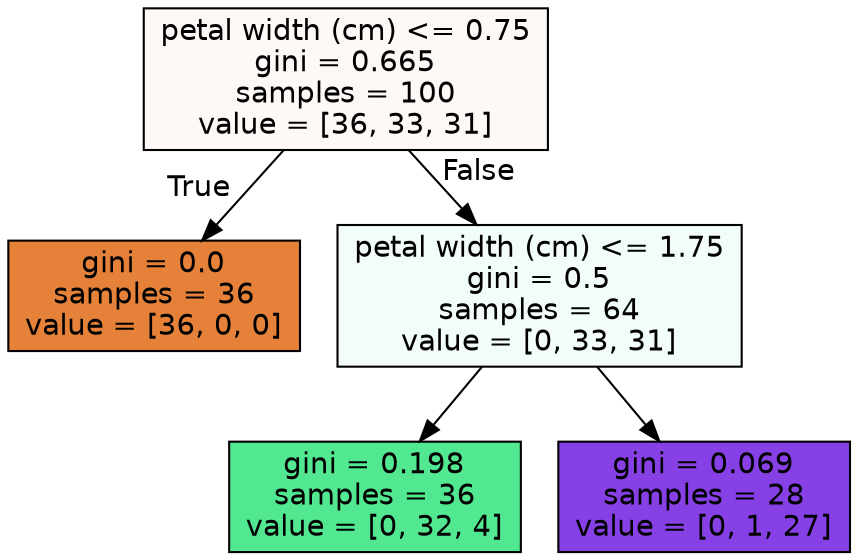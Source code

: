 digraph Tree {
node [shape=box, style="filled", color="black", fontname="helvetica"] ;
edge [fontname="helvetica"] ;
0 [label="petal width (cm) <= 0.75\ngini = 0.665\nsamples = 100\nvalue = [36, 33, 31]", fillcolor="#fef9f6"] ;
1 [label="gini = 0.0\nsamples = 36\nvalue = [36, 0, 0]", fillcolor="#e58139"] ;
0 -> 1 [labeldistance=2.5, labelangle=45, headlabel="True"] ;
2 [label="petal width (cm) <= 1.75\ngini = 0.5\nsamples = 64\nvalue = [0, 33, 31]", fillcolor="#f3fdf7"] ;
0 -> 2 [labeldistance=2.5, labelangle=-45, headlabel="False"] ;
3 [label="gini = 0.198\nsamples = 36\nvalue = [0, 32, 4]", fillcolor="#52e891"] ;
2 -> 3 ;
4 [label="gini = 0.069\nsamples = 28\nvalue = [0, 1, 27]", fillcolor="#8640e6"] ;
2 -> 4 ;
}